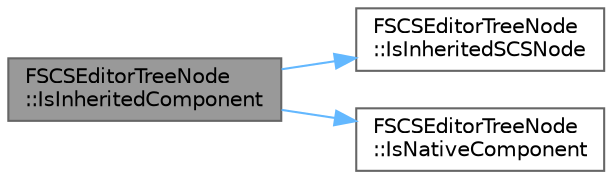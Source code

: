 digraph "FSCSEditorTreeNode::IsInheritedComponent"
{
 // INTERACTIVE_SVG=YES
 // LATEX_PDF_SIZE
  bgcolor="transparent";
  edge [fontname=Helvetica,fontsize=10,labelfontname=Helvetica,labelfontsize=10];
  node [fontname=Helvetica,fontsize=10,shape=box,height=0.2,width=0.4];
  rankdir="LR";
  Node1 [id="Node000001",label="FSCSEditorTreeNode\l::IsInheritedComponent",height=0.2,width=0.4,color="gray40", fillcolor="grey60", style="filled", fontcolor="black",tooltip=" "];
  Node1 -> Node2 [id="edge1_Node000001_Node000002",color="steelblue1",style="solid",tooltip=" "];
  Node2 [id="Node000002",label="FSCSEditorTreeNode\l::IsInheritedSCSNode",height=0.2,width=0.4,color="grey40", fillcolor="white", style="filled",URL="$d3/deb/classFSCSEditorTreeNode.html#ab3095cec99335d467ed9c4230decc7d1",tooltip=" "];
  Node1 -> Node3 [id="edge2_Node000001_Node000003",color="steelblue1",style="solid",tooltip=" "];
  Node3 [id="Node000003",label="FSCSEditorTreeNode\l::IsNativeComponent",height=0.2,width=0.4,color="grey40", fillcolor="white", style="filled",URL="$d3/deb/classFSCSEditorTreeNode.html#acea2cce6222d17ccf1393b209ad5272e",tooltip=" "];
}
